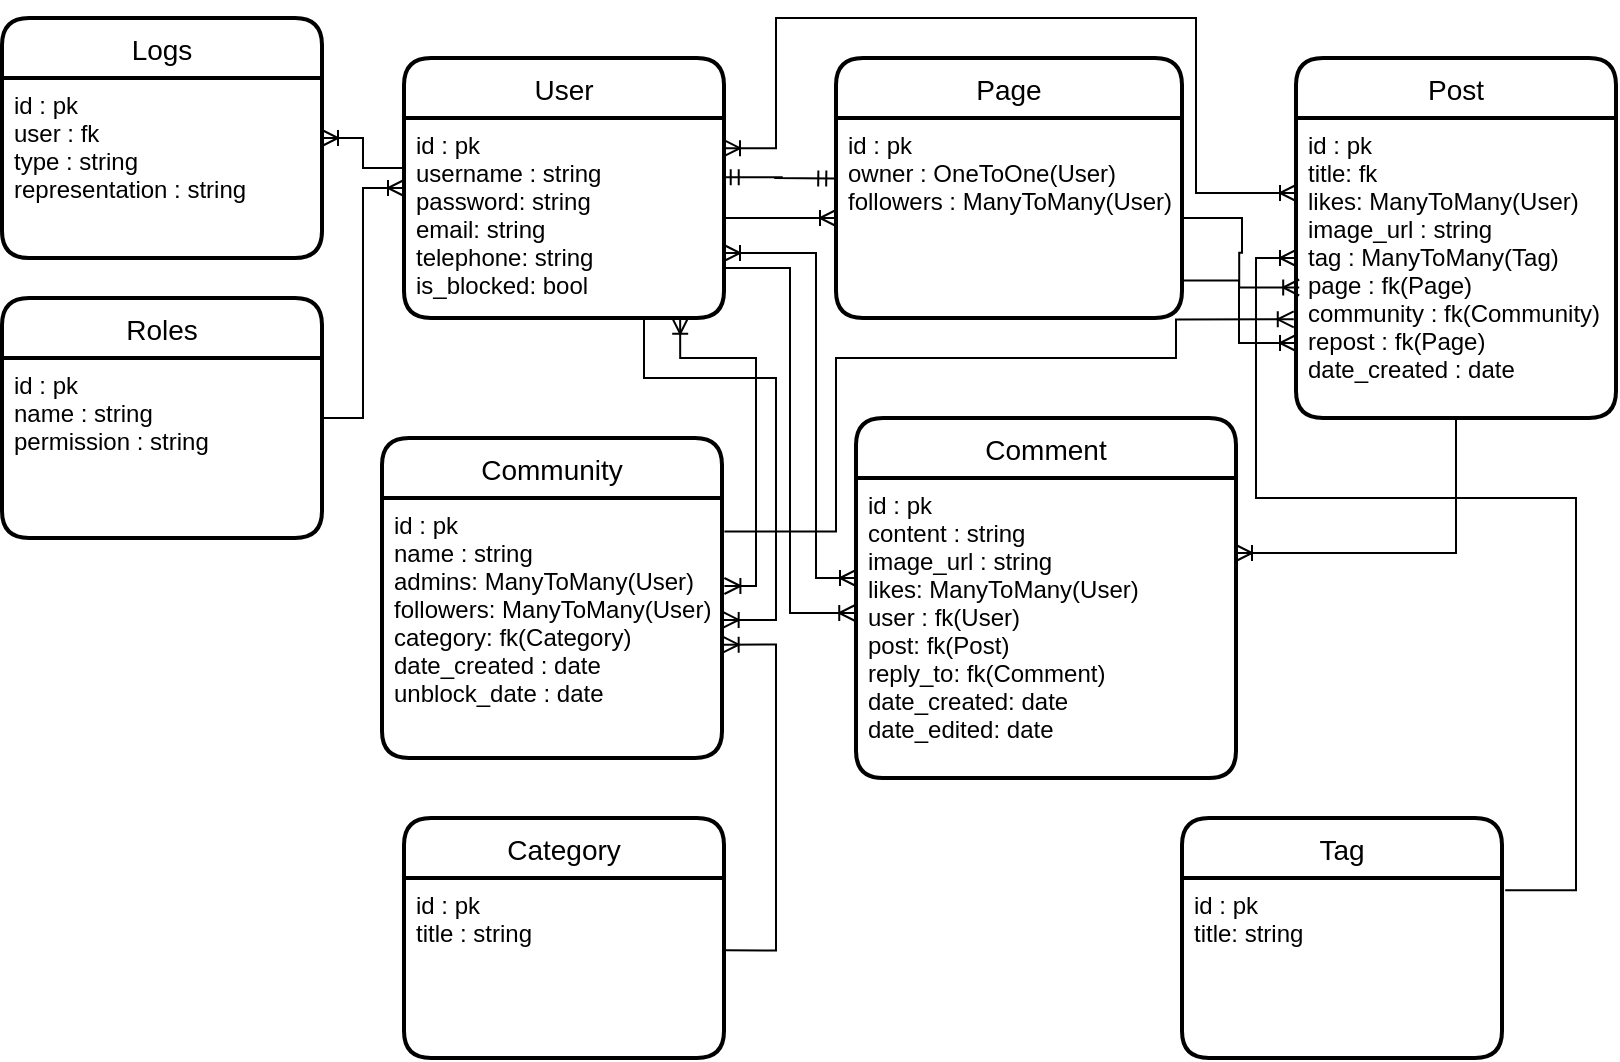 <mxfile version="20.3.7" type="device"><diagram id="XRWhdD5dh1sKIbqsv5m2" name="Page-1"><mxGraphModel dx="1145" dy="638" grid="1" gridSize="10" guides="1" tooltips="1" connect="1" arrows="1" fold="1" page="1" pageScale="1" pageWidth="827" pageHeight="1169" math="0" shadow="0"><root><mxCell id="0"/><mxCell id="1" parent="0"/><mxCell id="z3jiWsDiGzCiH7R7PhDD-1" value="Category" style="swimlane;childLayout=stackLayout;horizontal=1;startSize=30;horizontalStack=0;rounded=1;fontSize=14;fontStyle=0;strokeWidth=2;resizeParent=0;resizeLast=1;shadow=0;dashed=0;align=center;" parent="1" vertex="1"><mxGeometry x="211" y="420" width="160" height="120" as="geometry"><mxRectangle x="580" y="465" width="100" height="30" as="alternateBounds"/></mxGeometry></mxCell><mxCell id="z3jiWsDiGzCiH7R7PhDD-2" value="id : pk&#xA;title : string" style="align=left;strokeColor=none;fillColor=none;spacingLeft=4;fontSize=12;verticalAlign=top;resizable=0;rotatable=0;part=1;" parent="z3jiWsDiGzCiH7R7PhDD-1" vertex="1"><mxGeometry y="30" width="160" height="90" as="geometry"/></mxCell><mxCell id="z3jiWsDiGzCiH7R7PhDD-3" value="User" style="swimlane;childLayout=stackLayout;horizontal=1;startSize=30;horizontalStack=0;rounded=1;fontSize=14;fontStyle=0;strokeWidth=2;resizeParent=0;resizeLast=1;shadow=0;dashed=0;align=center;" parent="1" vertex="1"><mxGeometry x="211" y="40" width="160" height="130" as="geometry"/></mxCell><mxCell id="z3jiWsDiGzCiH7R7PhDD-4" value="id : pk&#xA;username : string&#xA;password: string&#xA;email: string&#xA;telephone: string&#xA;is_blocked: bool" style="align=left;strokeColor=none;fillColor=none;spacingLeft=4;fontSize=12;verticalAlign=top;resizable=0;rotatable=0;part=1;" parent="z3jiWsDiGzCiH7R7PhDD-3" vertex="1"><mxGeometry y="30" width="160" height="100" as="geometry"/></mxCell><mxCell id="z3jiWsDiGzCiH7R7PhDD-5" value="Roles" style="swimlane;childLayout=stackLayout;horizontal=1;startSize=30;horizontalStack=0;rounded=1;fontSize=14;fontStyle=0;strokeWidth=2;resizeParent=0;resizeLast=1;shadow=0;dashed=0;align=center;" parent="1" vertex="1"><mxGeometry x="10" y="160" width="160" height="120" as="geometry"/></mxCell><mxCell id="z3jiWsDiGzCiH7R7PhDD-6" value="id : pk&#xA;name : string&#xA;permission : string" style="align=left;strokeColor=none;fillColor=none;spacingLeft=4;fontSize=12;verticalAlign=top;resizable=0;rotatable=0;part=1;" parent="z3jiWsDiGzCiH7R7PhDD-5" vertex="1"><mxGeometry y="30" width="160" height="90" as="geometry"/></mxCell><mxCell id="z3jiWsDiGzCiH7R7PhDD-7" value="Logs" style="swimlane;childLayout=stackLayout;horizontal=1;startSize=30;horizontalStack=0;rounded=1;fontSize=14;fontStyle=0;strokeWidth=2;resizeParent=0;resizeLast=1;shadow=0;dashed=0;align=center;" parent="1" vertex="1"><mxGeometry x="10" y="20" width="160" height="120" as="geometry"/></mxCell><mxCell id="z3jiWsDiGzCiH7R7PhDD-8" value="id : pk&#xA;user : fk&#xA;type : string&#xA;representation : string" style="align=left;strokeColor=none;fillColor=none;spacingLeft=4;fontSize=12;verticalAlign=top;resizable=0;rotatable=0;part=1;" parent="z3jiWsDiGzCiH7R7PhDD-7" vertex="1"><mxGeometry y="30" width="160" height="90" as="geometry"/></mxCell><mxCell id="z3jiWsDiGzCiH7R7PhDD-9" value="Community" style="swimlane;childLayout=stackLayout;horizontal=1;startSize=30;horizontalStack=0;rounded=1;fontSize=14;fontStyle=0;strokeWidth=2;resizeParent=0;resizeLast=1;shadow=0;dashed=0;align=center;" parent="1" vertex="1"><mxGeometry x="200" y="230" width="170" height="160" as="geometry"/></mxCell><mxCell id="z3jiWsDiGzCiH7R7PhDD-10" value="id : pk&#xA;name : string&#xA;admins: ManyToMany(User)&#xA;followers: ManyToMany(User)&#xA;category: fk(Category)&#xA;date_created : date&#xA;unblock_date : date&#xA;" style="align=left;strokeColor=none;fillColor=none;spacingLeft=4;fontSize=12;verticalAlign=top;resizable=0;rotatable=0;part=1;" parent="z3jiWsDiGzCiH7R7PhDD-9" vertex="1"><mxGeometry y="30" width="170" height="130" as="geometry"/></mxCell><mxCell id="z3jiWsDiGzCiH7R7PhDD-11" value="Tag" style="swimlane;childLayout=stackLayout;horizontal=1;startSize=30;horizontalStack=0;rounded=1;fontSize=14;fontStyle=0;strokeWidth=2;resizeParent=0;resizeLast=1;shadow=0;dashed=0;align=center;" parent="1" vertex="1"><mxGeometry x="600" y="420" width="160" height="120" as="geometry"/></mxCell><mxCell id="z3jiWsDiGzCiH7R7PhDD-12" value="id : pk&#xA;title: string" style="align=left;strokeColor=none;fillColor=none;spacingLeft=4;fontSize=12;verticalAlign=top;resizable=0;rotatable=0;part=1;" parent="z3jiWsDiGzCiH7R7PhDD-11" vertex="1"><mxGeometry y="30" width="160" height="90" as="geometry"/></mxCell><mxCell id="z3jiWsDiGzCiH7R7PhDD-13" value="Page" style="swimlane;childLayout=stackLayout;horizontal=1;startSize=30;horizontalStack=0;rounded=1;fontSize=14;fontStyle=0;strokeWidth=2;resizeParent=0;resizeLast=1;shadow=0;dashed=0;align=center;" parent="1" vertex="1"><mxGeometry x="427" y="40" width="173" height="130" as="geometry"/></mxCell><mxCell id="z3jiWsDiGzCiH7R7PhDD-14" value="id : pk&#xA;owner : OneToOne(User)&#xA;followers : ManyToMany(User)" style="align=left;strokeColor=none;fillColor=none;spacingLeft=4;fontSize=12;verticalAlign=top;resizable=0;rotatable=0;part=1;" parent="z3jiWsDiGzCiH7R7PhDD-13" vertex="1"><mxGeometry y="30" width="173" height="100" as="geometry"/></mxCell><mxCell id="z3jiWsDiGzCiH7R7PhDD-15" value="Comment" style="swimlane;childLayout=stackLayout;horizontal=1;startSize=30;horizontalStack=0;rounded=1;fontSize=14;fontStyle=0;strokeWidth=2;resizeParent=0;resizeLast=1;shadow=0;dashed=0;align=center;" parent="1" vertex="1"><mxGeometry x="437" y="220" width="190" height="180" as="geometry"/></mxCell><mxCell id="z3jiWsDiGzCiH7R7PhDD-16" value="id : pk&#xA;content : string&#xA;image_url : string&#xA;likes: ManyToMany(User)&#xA;user : fk(User)&#xA;post: fk(Post)&#xA;reply_to: fk(Comment)&#xA;date_created: date&#xA;date_edited: date&#xA;" style="align=left;strokeColor=none;fillColor=none;spacingLeft=4;fontSize=12;verticalAlign=top;resizable=0;rotatable=0;part=1;" parent="z3jiWsDiGzCiH7R7PhDD-15" vertex="1"><mxGeometry y="30" width="190" height="150" as="geometry"/></mxCell><mxCell id="z3jiWsDiGzCiH7R7PhDD-17" value="Post" style="swimlane;childLayout=stackLayout;horizontal=1;startSize=30;horizontalStack=0;rounded=1;fontSize=14;fontStyle=0;strokeWidth=2;resizeParent=0;resizeLast=1;shadow=0;dashed=0;align=center;" parent="1" vertex="1"><mxGeometry x="657" y="40" width="160" height="180" as="geometry"/></mxCell><mxCell id="z3jiWsDiGzCiH7R7PhDD-18" value="id : pk&#xA;title: fk&#xA;likes: ManyToMany(User)&#xA;image_url : string&#xA;tag : ManyToMany(Tag)&#xA;page : fk(Page)&#xA;community : fk(Community)&#xA;repost : fk(Page)&#xA;date_created : date&#xA;" style="align=left;strokeColor=none;fillColor=none;spacingLeft=4;fontSize=12;verticalAlign=top;resizable=0;rotatable=0;part=1;" parent="z3jiWsDiGzCiH7R7PhDD-17" vertex="1"><mxGeometry y="30" width="160" height="150" as="geometry"/></mxCell><mxCell id="z3jiWsDiGzCiH7R7PhDD-31" value="" style="edgeStyle=entityRelationEdgeStyle;fontSize=12;html=1;endArrow=ERmandOne;startArrow=ERmandOne;rounded=0;entryX=-0.005;entryY=0.303;entryDx=0;entryDy=0;entryPerimeter=0;exitX=0.996;exitY=0.296;exitDx=0;exitDy=0;exitPerimeter=0;" parent="1" source="z3jiWsDiGzCiH7R7PhDD-4" target="z3jiWsDiGzCiH7R7PhDD-14" edge="1"><mxGeometry width="100" height="100" relative="1" as="geometry"><mxPoint x="377" y="100" as="sourcePoint"/><mxPoint x="427" y="100" as="targetPoint"/></mxGeometry></mxCell><mxCell id="z3jiWsDiGzCiH7R7PhDD-35" value="" style="edgeStyle=orthogonalEdgeStyle;fontSize=12;html=1;endArrow=ERoneToMany;rounded=0;" parent="1" source="z3jiWsDiGzCiH7R7PhDD-5" target="z3jiWsDiGzCiH7R7PhDD-3" edge="1"><mxGeometry width="100" height="100" relative="1" as="geometry"><mxPoint x="370" y="200" as="sourcePoint"/><mxPoint x="470" y="100" as="targetPoint"/></mxGeometry></mxCell><mxCell id="z3jiWsDiGzCiH7R7PhDD-36" value="" style="edgeStyle=orthogonalEdgeStyle;fontSize=12;html=1;endArrow=ERoneToMany;rounded=0;exitX=0;exitY=0.25;exitDx=0;exitDy=0;" parent="1" source="z3jiWsDiGzCiH7R7PhDD-4" target="z3jiWsDiGzCiH7R7PhDD-7" edge="1"><mxGeometry width="100" height="100" relative="1" as="geometry"><mxPoint x="370" y="300" as="sourcePoint"/><mxPoint x="470" y="200" as="targetPoint"/></mxGeometry></mxCell><mxCell id="z3jiWsDiGzCiH7R7PhDD-39" value="" style="edgeStyle=orthogonalEdgeStyle;fontSize=12;html=1;endArrow=ERoneToMany;rounded=0;exitX=1.005;exitY=0.402;exitDx=0;exitDy=0;entryX=1.002;entryY=0.564;entryDx=0;entryDy=0;entryPerimeter=0;exitPerimeter=0;" parent="1" source="z3jiWsDiGzCiH7R7PhDD-2" target="z3jiWsDiGzCiH7R7PhDD-10" edge="1"><mxGeometry width="100" height="100" relative="1" as="geometry"><mxPoint x="327" y="510" as="sourcePoint"/><mxPoint x="427" y="410" as="targetPoint"/><Array as="points"><mxPoint x="397" y="486"/><mxPoint x="397" y="333"/></Array></mxGeometry></mxCell><mxCell id="VVp5qdtpRzsBRn-JzfYg-3" value="" style="edgeStyle=entityRelationEdgeStyle;fontSize=12;html=1;endArrow=ERoneToMany;rounded=0;exitX=1;exitY=0.5;exitDx=0;exitDy=0;entryX=0;entryY=0.5;entryDx=0;entryDy=0;" parent="1" source="z3jiWsDiGzCiH7R7PhDD-4" target="z3jiWsDiGzCiH7R7PhDD-14" edge="1"><mxGeometry width="100" height="100" relative="1" as="geometry"><mxPoint x="370" y="295" as="sourcePoint"/><mxPoint x="449" y="170" as="targetPoint"/></mxGeometry></mxCell><mxCell id="VVp5qdtpRzsBRn-JzfYg-4" value="" style="edgeStyle=orthogonalEdgeStyle;fontSize=12;html=1;endArrow=ERoneToMany;rounded=0;exitX=1;exitY=0.75;exitDx=0;exitDy=0;startArrow=ERoneToMany;startFill=0;" parent="1" source="z3jiWsDiGzCiH7R7PhDD-3" edge="1"><mxGeometry width="100" height="100" relative="1" as="geometry"><mxPoint x="434" y="240" as="sourcePoint"/><mxPoint x="437" y="300" as="targetPoint"/><Array as="points"><mxPoint x="417" y="138"/><mxPoint x="417" y="300"/></Array></mxGeometry></mxCell><mxCell id="VVp5qdtpRzsBRn-JzfYg-5" value="" style="edgeStyle=orthogonalEdgeStyle;fontSize=12;html=1;endArrow=ERoneToMany;rounded=0;exitX=1;exitY=0.75;exitDx=0;exitDy=0;entryX=-0.002;entryY=0.45;entryDx=0;entryDy=0;entryPerimeter=0;" parent="1" source="z3jiWsDiGzCiH7R7PhDD-4" target="z3jiWsDiGzCiH7R7PhDD-16" edge="1"><mxGeometry width="100" height="100" relative="1" as="geometry"><mxPoint x="114" y="340" as="sourcePoint"/><mxPoint x="67" y="390" as="targetPoint"/></mxGeometry></mxCell><mxCell id="VVp5qdtpRzsBRn-JzfYg-6" value="" style="edgeStyle=orthogonalEdgeStyle;fontSize=12;html=1;endArrow=ERoneToMany;rounded=0;entryX=1;entryY=0.25;entryDx=0;entryDy=0;" parent="1" target="z3jiWsDiGzCiH7R7PhDD-16" edge="1"><mxGeometry width="100" height="100" relative="1" as="geometry"><mxPoint x="737" y="220" as="sourcePoint"/><mxPoint x="77" y="400" as="targetPoint"/><Array as="points"><mxPoint x="737" y="220"/><mxPoint x="737" y="288"/></Array></mxGeometry></mxCell><mxCell id="VVp5qdtpRzsBRn-JzfYg-7" value="" style="edgeStyle=entityRelationEdgeStyle;fontSize=12;html=1;endArrow=ERoneToMany;rounded=0;exitX=1;exitY=0.5;exitDx=0;exitDy=0;entryX=0.01;entryY=0.565;entryDx=0;entryDy=0;entryPerimeter=0;" parent="1" source="z3jiWsDiGzCiH7R7PhDD-14" target="z3jiWsDiGzCiH7R7PhDD-18" edge="1"><mxGeometry width="100" height="100" relative="1" as="geometry"><mxPoint x="134" y="360" as="sourcePoint"/><mxPoint x="87" y="410" as="targetPoint"/></mxGeometry></mxCell><mxCell id="VVp5qdtpRzsBRn-JzfYg-8" value="" style="edgeStyle=orthogonalEdgeStyle;fontSize=12;html=1;endArrow=ERoneToMany;rounded=0;exitX=1;exitY=0.151;exitDx=0;exitDy=0;exitPerimeter=0;entryX=0;entryY=0.25;entryDx=0;entryDy=0;elbow=vertical;startArrow=ERoneToMany;startFill=0;" parent="1" source="z3jiWsDiGzCiH7R7PhDD-4" target="z3jiWsDiGzCiH7R7PhDD-18" edge="1"><mxGeometry width="100" height="100" relative="1" as="geometry"><mxPoint x="144" y="370" as="sourcePoint"/><mxPoint x="97" y="420" as="targetPoint"/><Array as="points"><mxPoint x="397" y="85"/><mxPoint x="397" y="20"/><mxPoint x="607" y="20"/><mxPoint x="607" y="108"/></Array></mxGeometry></mxCell><mxCell id="VVp5qdtpRzsBRn-JzfYg-9" value="" style="edgeStyle=orthogonalEdgeStyle;fontSize=12;html=1;endArrow=ERoneToMany;rounded=0;exitX=1.01;exitY=0.068;exitDx=0;exitDy=0;exitPerimeter=0;" parent="1" source="z3jiWsDiGzCiH7R7PhDD-12" edge="1"><mxGeometry width="100" height="100" relative="1" as="geometry"><mxPoint x="154" y="380" as="sourcePoint"/><mxPoint x="657" y="140" as="targetPoint"/><Array as="points"><mxPoint x="797" y="456"/><mxPoint x="797" y="260"/><mxPoint x="637" y="260"/><mxPoint x="637" y="140"/></Array></mxGeometry></mxCell><mxCell id="VVp5qdtpRzsBRn-JzfYg-10" value="" style="edgeStyle=orthogonalEdgeStyle;fontSize=12;html=1;endArrow=ERoneToMany;rounded=0;exitX=1.007;exitY=0.129;exitDx=0;exitDy=0;exitPerimeter=0;entryX=-0.007;entryY=0.671;entryDx=0;entryDy=0;entryPerimeter=0;" parent="1" source="z3jiWsDiGzCiH7R7PhDD-10" target="z3jiWsDiGzCiH7R7PhDD-18" edge="1"><mxGeometry width="100" height="100" relative="1" as="geometry"><mxPoint x="70.5" y="310" as="sourcePoint"/><mxPoint x="23.5" y="360" as="targetPoint"/><Array as="points"><mxPoint x="427" y="277"/><mxPoint x="427" y="190"/><mxPoint x="597" y="190"/><mxPoint x="597" y="171"/></Array></mxGeometry></mxCell><mxCell id="VVp5qdtpRzsBRn-JzfYg-12" value="" style="edgeStyle=orthogonalEdgeStyle;fontSize=12;html=1;endArrow=ERoneToMany;rounded=0;exitX=0.995;exitY=0.813;exitDx=0;exitDy=0;exitPerimeter=0;entryX=0;entryY=0.75;entryDx=0;entryDy=0;" parent="1" source="z3jiWsDiGzCiH7R7PhDD-14" target="z3jiWsDiGzCiH7R7PhDD-18" edge="1"><mxGeometry width="100" height="100" relative="1" as="geometry"><mxPoint x="80.5" y="320" as="sourcePoint"/><mxPoint x="33.5" y="370" as="targetPoint"/></mxGeometry></mxCell><mxCell id="VVp5qdtpRzsBRn-JzfYg-13" value="" style="edgeStyle=orthogonalEdgeStyle;fontSize=12;html=1;endArrow=ERoneToMany;rounded=0;exitX=0.75;exitY=1;exitDx=0;exitDy=0;entryX=1.002;entryY=0.469;entryDx=0;entryDy=0;entryPerimeter=0;" parent="1" source="z3jiWsDiGzCiH7R7PhDD-3" target="z3jiWsDiGzCiH7R7PhDD-10" edge="1"><mxGeometry width="100" height="100" relative="1" as="geometry"><mxPoint x="90.5" y="330" as="sourcePoint"/><mxPoint x="43.5" y="380" as="targetPoint"/><Array as="points"><mxPoint x="331" y="200"/><mxPoint x="397" y="200"/><mxPoint x="397" y="321"/></Array></mxGeometry></mxCell><mxCell id="VVp5qdtpRzsBRn-JzfYg-14" value="" style="edgeStyle=orthogonalEdgeStyle;fontSize=12;html=1;endArrow=ERoneToMany;rounded=0;exitX=0.863;exitY=0.999;exitDx=0;exitDy=0;exitPerimeter=0;entryX=1.007;entryY=0.342;entryDx=0;entryDy=0;startArrow=ERoneToMany;startFill=0;entryPerimeter=0;" parent="1" source="z3jiWsDiGzCiH7R7PhDD-4" target="z3jiWsDiGzCiH7R7PhDD-10" edge="1"><mxGeometry width="100" height="100" relative="1" as="geometry"><mxPoint x="100.5" y="340" as="sourcePoint"/><mxPoint x="53.5" y="390" as="targetPoint"/><Array as="points"><mxPoint x="349" y="190"/><mxPoint x="387" y="190"/><mxPoint x="387" y="304"/><mxPoint x="371" y="304"/></Array></mxGeometry></mxCell></root></mxGraphModel></diagram></mxfile>